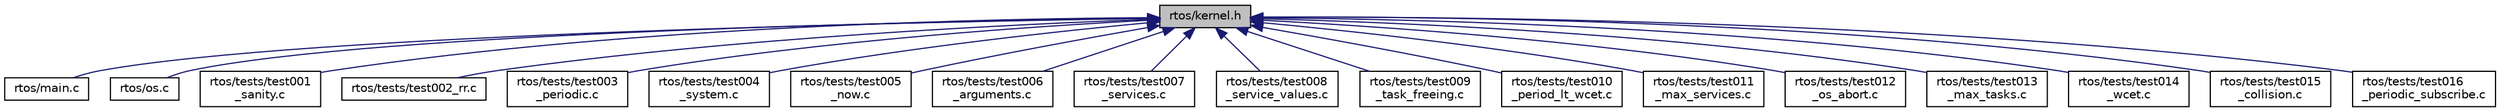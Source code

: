 digraph "rtos/kernel.h"
{
  edge [fontname="Helvetica",fontsize="10",labelfontname="Helvetica",labelfontsize="10"];
  node [fontname="Helvetica",fontsize="10",shape=record];
  Node1 [label="rtos/kernel.h",height=0.2,width=0.4,color="black", fillcolor="grey75", style="filled", fontcolor="black"];
  Node1 -> Node2 [dir="back",color="midnightblue",fontsize="10",style="solid",fontname="Helvetica"];
  Node2 [label="rtos/main.c",height=0.2,width=0.4,color="black", fillcolor="white", style="filled",URL="$main_8c.html"];
  Node1 -> Node3 [dir="back",color="midnightblue",fontsize="10",style="solid",fontname="Helvetica"];
  Node3 [label="rtos/os.c",height=0.2,width=0.4,color="black", fillcolor="white", style="filled",URL="$os_8c.html",tooltip="A Real Time Operating System. "];
  Node1 -> Node4 [dir="back",color="midnightblue",fontsize="10",style="solid",fontname="Helvetica"];
  Node4 [label="rtos/tests/test001\l_sanity.c",height=0.2,width=0.4,color="black", fillcolor="white", style="filled",URL="$test001__sanity_8c.html"];
  Node1 -> Node5 [dir="back",color="midnightblue",fontsize="10",style="solid",fontname="Helvetica"];
  Node5 [label="rtos/tests/test002_rr.c",height=0.2,width=0.4,color="black", fillcolor="white", style="filled",URL="$test002__rr_8c.html"];
  Node1 -> Node6 [dir="back",color="midnightblue",fontsize="10",style="solid",fontname="Helvetica"];
  Node6 [label="rtos/tests/test003\l_periodic.c",height=0.2,width=0.4,color="black", fillcolor="white", style="filled",URL="$test003__periodic_8c.html"];
  Node1 -> Node7 [dir="back",color="midnightblue",fontsize="10",style="solid",fontname="Helvetica"];
  Node7 [label="rtos/tests/test004\l_system.c",height=0.2,width=0.4,color="black", fillcolor="white", style="filled",URL="$test004__system_8c.html"];
  Node1 -> Node8 [dir="back",color="midnightblue",fontsize="10",style="solid",fontname="Helvetica"];
  Node8 [label="rtos/tests/test005\l_now.c",height=0.2,width=0.4,color="black", fillcolor="white", style="filled",URL="$test005__now_8c.html"];
  Node1 -> Node9 [dir="back",color="midnightblue",fontsize="10",style="solid",fontname="Helvetica"];
  Node9 [label="rtos/tests/test006\l_arguments.c",height=0.2,width=0.4,color="black", fillcolor="white", style="filled",URL="$test006__arguments_8c.html"];
  Node1 -> Node10 [dir="back",color="midnightblue",fontsize="10",style="solid",fontname="Helvetica"];
  Node10 [label="rtos/tests/test007\l_services.c",height=0.2,width=0.4,color="black", fillcolor="white", style="filled",URL="$test007__services_8c.html"];
  Node1 -> Node11 [dir="back",color="midnightblue",fontsize="10",style="solid",fontname="Helvetica"];
  Node11 [label="rtos/tests/test008\l_service_values.c",height=0.2,width=0.4,color="black", fillcolor="white", style="filled",URL="$test008__service__values_8c.html"];
  Node1 -> Node12 [dir="back",color="midnightblue",fontsize="10",style="solid",fontname="Helvetica"];
  Node12 [label="rtos/tests/test009\l_task_freeing.c",height=0.2,width=0.4,color="black", fillcolor="white", style="filled",URL="$test009__task__freeing_8c.html"];
  Node1 -> Node13 [dir="back",color="midnightblue",fontsize="10",style="solid",fontname="Helvetica"];
  Node13 [label="rtos/tests/test010\l_period_lt_wcet.c",height=0.2,width=0.4,color="black", fillcolor="white", style="filled",URL="$test010__period__lt__wcet_8c.html"];
  Node1 -> Node14 [dir="back",color="midnightblue",fontsize="10",style="solid",fontname="Helvetica"];
  Node14 [label="rtos/tests/test011\l_max_services.c",height=0.2,width=0.4,color="black", fillcolor="white", style="filled",URL="$test011__max__services_8c.html"];
  Node1 -> Node15 [dir="back",color="midnightblue",fontsize="10",style="solid",fontname="Helvetica"];
  Node15 [label="rtos/tests/test012\l_os_abort.c",height=0.2,width=0.4,color="black", fillcolor="white", style="filled",URL="$test012__os__abort_8c.html"];
  Node1 -> Node16 [dir="back",color="midnightblue",fontsize="10",style="solid",fontname="Helvetica"];
  Node16 [label="rtos/tests/test013\l_max_tasks.c",height=0.2,width=0.4,color="black", fillcolor="white", style="filled",URL="$test013__max__tasks_8c.html"];
  Node1 -> Node17 [dir="back",color="midnightblue",fontsize="10",style="solid",fontname="Helvetica"];
  Node17 [label="rtos/tests/test014\l_wcet.c",height=0.2,width=0.4,color="black", fillcolor="white", style="filled",URL="$test014__wcet_8c.html"];
  Node1 -> Node18 [dir="back",color="midnightblue",fontsize="10",style="solid",fontname="Helvetica"];
  Node18 [label="rtos/tests/test015\l_collision.c",height=0.2,width=0.4,color="black", fillcolor="white", style="filled",URL="$test015__collision_8c.html"];
  Node1 -> Node19 [dir="back",color="midnightblue",fontsize="10",style="solid",fontname="Helvetica"];
  Node19 [label="rtos/tests/test016\l_periodic_subscribe.c",height=0.2,width=0.4,color="black", fillcolor="white", style="filled",URL="$test016__periodic__subscribe_8c.html"];
}

